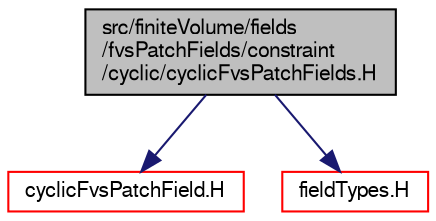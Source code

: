 digraph "src/finiteVolume/fields/fvsPatchFields/constraint/cyclic/cyclicFvsPatchFields.H"
{
  bgcolor="transparent";
  edge [fontname="FreeSans",fontsize="10",labelfontname="FreeSans",labelfontsize="10"];
  node [fontname="FreeSans",fontsize="10",shape=record];
  Node1 [label="src/finiteVolume/fields\l/fvsPatchFields/constraint\l/cyclic/cyclicFvsPatchFields.H",height=0.2,width=0.4,color="black", fillcolor="grey75", style="filled" fontcolor="black"];
  Node1 -> Node2 [color="midnightblue",fontsize="10",style="solid",fontname="FreeSans"];
  Node2 [label="cyclicFvsPatchField.H",height=0.2,width=0.4,color="red",URL="$a05110.html"];
  Node1 -> Node3 [color="midnightblue",fontsize="10",style="solid",fontname="FreeSans"];
  Node3 [label="fieldTypes.H",height=0.2,width=0.4,color="red",URL="$a07492.html",tooltip="Include the header files for all the primitive types that Fields are instantiated for..."];
}

